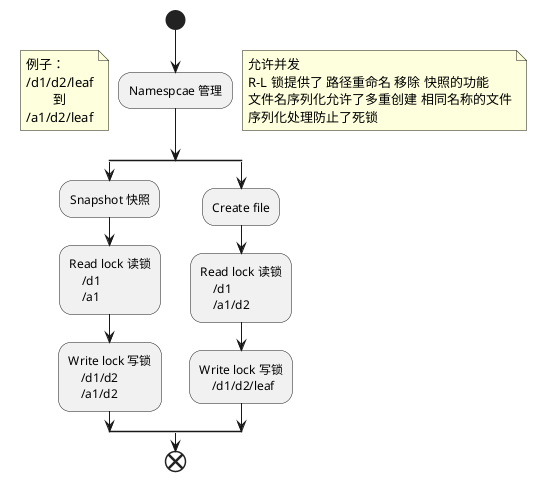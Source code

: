 @startuml "Master Function"
start

    :Namespcae 管理;
    note left
        例子：
        /d1/d2/leaf
                到
        /a1/d2/leaf
    end note
    note right
        允许并发
        R-L 锁提供了 路径重命名 移除 快照的功能
        文件名序列化允许了多重创建 相同名称的文件
        序列化处理防止了死锁
    end note

    split
        :Snapshot 快照;
        :Read lock 读锁
            /d1 
            /a1;
        :Write lock 写锁
            /d1/d2
            /a1/d2;
    split again
        :Create file;
        :Read lock 读锁
            /d1
            /a1/d2;
        :Write lock 写锁
            /d1/d2/leaf;
    end split
end
@enduml
